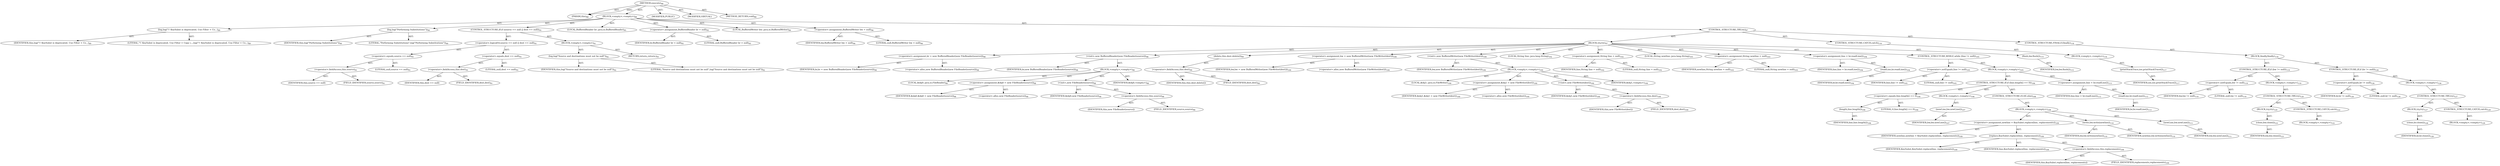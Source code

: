 digraph "execute" {  
"111669149696" [label = <(METHOD,execute)<SUB>88</SUB>> ]
"115964116992" [label = <(PARAM,this)<SUB>88</SUB>> ]
"25769803776" [label = <(BLOCK,&lt;empty&gt;,&lt;empty&gt;)<SUB>88</SUB>> ]
"30064771072" [label = <(log,log(&quot;!! KeySubst is deprecated. Use Filter + Co...)<SUB>89</SUB>> ]
"68719476736" [label = <(IDENTIFIER,this,log(&quot;!! KeySubst is deprecated. Use Filter + Co...)<SUB>89</SUB>> ]
"90194313216" [label = <(LITERAL,&quot;!! KeySubst is deprecated. Use Filter + Copy i...,log(&quot;!! KeySubst is deprecated. Use Filter + Co...)<SUB>89</SUB>> ]
"30064771073" [label = <(log,log(&quot;Performing Substitutions&quot;))<SUB>90</SUB>> ]
"68719476737" [label = <(IDENTIFIER,this,log(&quot;Performing Substitutions&quot;))<SUB>90</SUB>> ]
"90194313217" [label = <(LITERAL,&quot;Performing Substitutions&quot;,log(&quot;Performing Substitutions&quot;))<SUB>90</SUB>> ]
"47244640256" [label = <(CONTROL_STRUCTURE,IF,if (source == null || dest == null))<SUB>91</SUB>> ]
"30064771074" [label = <(&lt;operator&gt;.logicalOr,source == null || dest == null)<SUB>91</SUB>> ]
"30064771075" [label = <(&lt;operator&gt;.equals,source == null)<SUB>91</SUB>> ]
"30064771076" [label = <(&lt;operator&gt;.fieldAccess,this.source)<SUB>91</SUB>> ]
"68719476743" [label = <(IDENTIFIER,this,source == null)> ]
"55834574848" [label = <(FIELD_IDENTIFIER,source,source)<SUB>91</SUB>> ]
"90194313218" [label = <(LITERAL,null,source == null)<SUB>91</SUB>> ]
"30064771077" [label = <(&lt;operator&gt;.equals,dest == null)<SUB>91</SUB>> ]
"30064771078" [label = <(&lt;operator&gt;.fieldAccess,this.dest)<SUB>91</SUB>> ]
"68719476744" [label = <(IDENTIFIER,this,dest == null)> ]
"55834574849" [label = <(FIELD_IDENTIFIER,dest,dest)<SUB>91</SUB>> ]
"90194313219" [label = <(LITERAL,null,dest == null)<SUB>91</SUB>> ]
"25769803777" [label = <(BLOCK,&lt;empty&gt;,&lt;empty&gt;)<SUB>91</SUB>> ]
"30064771079" [label = <(log,log(&quot;Source and destinations must not be null&quot;))<SUB>92</SUB>> ]
"68719476738" [label = <(IDENTIFIER,this,log(&quot;Source and destinations must not be null&quot;))<SUB>92</SUB>> ]
"90194313220" [label = <(LITERAL,&quot;Source and destinations must not be null&quot;,log(&quot;Source and destinations must not be null&quot;))<SUB>92</SUB>> ]
"146028888064" [label = <(RETURN,return;,return;)<SUB>93</SUB>> ]
"94489280512" [label = <(LOCAL,BufferedReader br: java.io.BufferedReader)<SUB>95</SUB>> ]
"30064771080" [label = <(&lt;operator&gt;.assignment,BufferedReader br = null)<SUB>95</SUB>> ]
"68719476745" [label = <(IDENTIFIER,br,BufferedReader br = null)<SUB>95</SUB>> ]
"90194313221" [label = <(LITERAL,null,BufferedReader br = null)<SUB>95</SUB>> ]
"94489280513" [label = <(LOCAL,BufferedWriter bw: java.io.BufferedWriter)<SUB>96</SUB>> ]
"30064771081" [label = <(&lt;operator&gt;.assignment,BufferedWriter bw = null)<SUB>96</SUB>> ]
"68719476746" [label = <(IDENTIFIER,bw,BufferedWriter bw = null)<SUB>96</SUB>> ]
"90194313222" [label = <(LITERAL,null,BufferedWriter bw = null)<SUB>96</SUB>> ]
"47244640257" [label = <(CONTROL_STRUCTURE,TRY,try)<SUB>97</SUB>> ]
"25769803778" [label = <(BLOCK,try,try)<SUB>97</SUB>> ]
"30064771082" [label = <(&lt;operator&gt;.assignment,br = new BufferedReader(new FileReader(source)))<SUB>98</SUB>> ]
"68719476747" [label = <(IDENTIFIER,br,br = new BufferedReader(new FileReader(source)))<SUB>98</SUB>> ]
"30064771083" [label = <(&lt;operator&gt;.alloc,new BufferedReader(new FileReader(source)))<SUB>98</SUB>> ]
"30064771084" [label = <(&lt;init&gt;,new BufferedReader(new FileReader(source)))<SUB>98</SUB>> ]
"68719476748" [label = <(IDENTIFIER,br,new BufferedReader(new FileReader(source)))<SUB>98</SUB>> ]
"25769803779" [label = <(BLOCK,&lt;empty&gt;,&lt;empty&gt;)<SUB>98</SUB>> ]
"94489280514" [label = <(LOCAL,$obj0: java.io.FileReader)<SUB>98</SUB>> ]
"30064771085" [label = <(&lt;operator&gt;.assignment,$obj0 = new FileReader(source))<SUB>98</SUB>> ]
"68719476749" [label = <(IDENTIFIER,$obj0,$obj0 = new FileReader(source))<SUB>98</SUB>> ]
"30064771086" [label = <(&lt;operator&gt;.alloc,new FileReader(source))<SUB>98</SUB>> ]
"30064771087" [label = <(&lt;init&gt;,new FileReader(source))<SUB>98</SUB>> ]
"68719476750" [label = <(IDENTIFIER,$obj0,new FileReader(source))<SUB>98</SUB>> ]
"30064771088" [label = <(&lt;operator&gt;.fieldAccess,this.source)<SUB>98</SUB>> ]
"68719476751" [label = <(IDENTIFIER,this,new FileReader(source))> ]
"55834574850" [label = <(FIELD_IDENTIFIER,source,source)<SUB>98</SUB>> ]
"68719476752" [label = <(IDENTIFIER,$obj0,&lt;empty&gt;)<SUB>98</SUB>> ]
"30064771089" [label = <(delete,this.dest.delete())<SUB>99</SUB>> ]
"30064771090" [label = <(&lt;operator&gt;.fieldAccess,this.dest)<SUB>99</SUB>> ]
"68719476753" [label = <(IDENTIFIER,this,this.dest.delete())> ]
"55834574851" [label = <(FIELD_IDENTIFIER,dest,dest)<SUB>99</SUB>> ]
"30064771091" [label = <(&lt;operator&gt;.assignment,bw = new BufferedWriter(new FileWriter(dest)))<SUB>100</SUB>> ]
"68719476754" [label = <(IDENTIFIER,bw,bw = new BufferedWriter(new FileWriter(dest)))<SUB>100</SUB>> ]
"30064771092" [label = <(&lt;operator&gt;.alloc,new BufferedWriter(new FileWriter(dest)))<SUB>100</SUB>> ]
"30064771093" [label = <(&lt;init&gt;,new BufferedWriter(new FileWriter(dest)))<SUB>100</SUB>> ]
"68719476755" [label = <(IDENTIFIER,bw,new BufferedWriter(new FileWriter(dest)))<SUB>100</SUB>> ]
"25769803780" [label = <(BLOCK,&lt;empty&gt;,&lt;empty&gt;)<SUB>100</SUB>> ]
"94489280515" [label = <(LOCAL,$obj1: java.io.FileWriter)<SUB>100</SUB>> ]
"30064771094" [label = <(&lt;operator&gt;.assignment,$obj1 = new FileWriter(dest))<SUB>100</SUB>> ]
"68719476756" [label = <(IDENTIFIER,$obj1,$obj1 = new FileWriter(dest))<SUB>100</SUB>> ]
"30064771095" [label = <(&lt;operator&gt;.alloc,new FileWriter(dest))<SUB>100</SUB>> ]
"30064771096" [label = <(&lt;init&gt;,new FileWriter(dest))<SUB>100</SUB>> ]
"68719476757" [label = <(IDENTIFIER,$obj1,new FileWriter(dest))<SUB>100</SUB>> ]
"30064771097" [label = <(&lt;operator&gt;.fieldAccess,this.dest)<SUB>100</SUB>> ]
"68719476758" [label = <(IDENTIFIER,this,new FileWriter(dest))> ]
"55834574852" [label = <(FIELD_IDENTIFIER,dest,dest)<SUB>100</SUB>> ]
"68719476759" [label = <(IDENTIFIER,$obj1,&lt;empty&gt;)<SUB>100</SUB>> ]
"94489280516" [label = <(LOCAL,String line: java.lang.String)<SUB>102</SUB>> ]
"30064771098" [label = <(&lt;operator&gt;.assignment,String line = null)<SUB>102</SUB>> ]
"68719476760" [label = <(IDENTIFIER,line,String line = null)<SUB>102</SUB>> ]
"90194313223" [label = <(LITERAL,null,String line = null)<SUB>102</SUB>> ]
"94489280517" [label = <(LOCAL,String newline: java.lang.String)<SUB>103</SUB>> ]
"30064771099" [label = <(&lt;operator&gt;.assignment,String newline = null)<SUB>103</SUB>> ]
"68719476761" [label = <(IDENTIFIER,newline,String newline = null)<SUB>103</SUB>> ]
"90194313224" [label = <(LITERAL,null,String newline = null)<SUB>103</SUB>> ]
"30064771100" [label = <(&lt;operator&gt;.assignment,line = br.readLine())<SUB>104</SUB>> ]
"68719476762" [label = <(IDENTIFIER,line,line = br.readLine())<SUB>104</SUB>> ]
"30064771101" [label = <(readLine,br.readLine())<SUB>104</SUB>> ]
"68719476763" [label = <(IDENTIFIER,br,br.readLine())<SUB>104</SUB>> ]
"47244640258" [label = <(CONTROL_STRUCTURE,WHILE,while (line != null))<SUB>105</SUB>> ]
"30064771102" [label = <(&lt;operator&gt;.notEquals,line != null)<SUB>105</SUB>> ]
"68719476764" [label = <(IDENTIFIER,line,line != null)<SUB>105</SUB>> ]
"90194313225" [label = <(LITERAL,null,line != null)<SUB>105</SUB>> ]
"25769803781" [label = <(BLOCK,&lt;empty&gt;,&lt;empty&gt;)<SUB>105</SUB>> ]
"47244640259" [label = <(CONTROL_STRUCTURE,IF,if (line.length() == 0))<SUB>106</SUB>> ]
"30064771103" [label = <(&lt;operator&gt;.equals,line.length() == 0)<SUB>106</SUB>> ]
"30064771104" [label = <(length,line.length())<SUB>106</SUB>> ]
"68719476765" [label = <(IDENTIFIER,line,line.length())<SUB>106</SUB>> ]
"90194313226" [label = <(LITERAL,0,line.length() == 0)<SUB>106</SUB>> ]
"25769803782" [label = <(BLOCK,&lt;empty&gt;,&lt;empty&gt;)<SUB>106</SUB>> ]
"30064771105" [label = <(newLine,bw.newLine())<SUB>107</SUB>> ]
"68719476766" [label = <(IDENTIFIER,bw,bw.newLine())<SUB>107</SUB>> ]
"47244640260" [label = <(CONTROL_STRUCTURE,ELSE,else)<SUB>108</SUB>> ]
"25769803783" [label = <(BLOCK,&lt;empty&gt;,&lt;empty&gt;)<SUB>108</SUB>> ]
"30064771106" [label = <(&lt;operator&gt;.assignment,newline = KeySubst.replace(line, replacements))<SUB>109</SUB>> ]
"68719476767" [label = <(IDENTIFIER,newline,newline = KeySubst.replace(line, replacements))<SUB>109</SUB>> ]
"30064771107" [label = <(replace,KeySubst.replace(line, replacements))<SUB>109</SUB>> ]
"68719476768" [label = <(IDENTIFIER,KeySubst,KeySubst.replace(line, replacements))<SUB>109</SUB>> ]
"68719476769" [label = <(IDENTIFIER,line,KeySubst.replace(line, replacements))<SUB>109</SUB>> ]
"30064771108" [label = <(&lt;operator&gt;.fieldAccess,this.replacements)<SUB>109</SUB>> ]
"68719476770" [label = <(IDENTIFIER,this,KeySubst.replace(line, replacements))> ]
"55834574853" [label = <(FIELD_IDENTIFIER,replacements,replacements)<SUB>109</SUB>> ]
"30064771109" [label = <(write,bw.write(newline))<SUB>110</SUB>> ]
"68719476771" [label = <(IDENTIFIER,bw,bw.write(newline))<SUB>110</SUB>> ]
"68719476772" [label = <(IDENTIFIER,newline,bw.write(newline))<SUB>110</SUB>> ]
"30064771110" [label = <(newLine,bw.newLine())<SUB>111</SUB>> ]
"68719476773" [label = <(IDENTIFIER,bw,bw.newLine())<SUB>111</SUB>> ]
"30064771111" [label = <(&lt;operator&gt;.assignment,line = br.readLine())<SUB>113</SUB>> ]
"68719476774" [label = <(IDENTIFIER,line,line = br.readLine())<SUB>113</SUB>> ]
"30064771112" [label = <(readLine,br.readLine())<SUB>113</SUB>> ]
"68719476775" [label = <(IDENTIFIER,br,br.readLine())<SUB>113</SUB>> ]
"30064771113" [label = <(flush,bw.flush())<SUB>115</SUB>> ]
"68719476776" [label = <(IDENTIFIER,bw,bw.flush())<SUB>115</SUB>> ]
"47244640261" [label = <(CONTROL_STRUCTURE,CATCH,catch)<SUB>116</SUB>> ]
"25769803784" [label = <(BLOCK,&lt;empty&gt;,&lt;empty&gt;)<SUB>116</SUB>> ]
"30064771114" [label = <(printStackTrace,ioe.printStackTrace())<SUB>117</SUB>> ]
"68719476777" [label = <(IDENTIFIER,ioe,ioe.printStackTrace())<SUB>117</SUB>> ]
"47244640262" [label = <(CONTROL_STRUCTURE,FINALLY,finally)<SUB>118</SUB>> ]
"25769803785" [label = <(BLOCK,finally,finally)<SUB>118</SUB>> ]
"47244640263" [label = <(CONTROL_STRUCTURE,IF,if (bw != null))<SUB>119</SUB>> ]
"30064771115" [label = <(&lt;operator&gt;.notEquals,bw != null)<SUB>119</SUB>> ]
"68719476778" [label = <(IDENTIFIER,bw,bw != null)<SUB>119</SUB>> ]
"90194313227" [label = <(LITERAL,null,bw != null)<SUB>119</SUB>> ]
"25769803786" [label = <(BLOCK,&lt;empty&gt;,&lt;empty&gt;)<SUB>119</SUB>> ]
"47244640264" [label = <(CONTROL_STRUCTURE,TRY,try)<SUB>120</SUB>> ]
"25769803787" [label = <(BLOCK,try,try)<SUB>120</SUB>> ]
"30064771116" [label = <(close,bw.close())<SUB>121</SUB>> ]
"68719476779" [label = <(IDENTIFIER,bw,bw.close())<SUB>121</SUB>> ]
"47244640265" [label = <(CONTROL_STRUCTURE,CATCH,catch)<SUB>122</SUB>> ]
"25769803788" [label = <(BLOCK,&lt;empty&gt;,&lt;empty&gt;)<SUB>122</SUB>> ]
"47244640266" [label = <(CONTROL_STRUCTURE,IF,if (br != null))<SUB>126</SUB>> ]
"30064771117" [label = <(&lt;operator&gt;.notEquals,br != null)<SUB>126</SUB>> ]
"68719476780" [label = <(IDENTIFIER,br,br != null)<SUB>126</SUB>> ]
"90194313228" [label = <(LITERAL,null,br != null)<SUB>126</SUB>> ]
"25769803789" [label = <(BLOCK,&lt;empty&gt;,&lt;empty&gt;)<SUB>126</SUB>> ]
"47244640267" [label = <(CONTROL_STRUCTURE,TRY,try)<SUB>127</SUB>> ]
"25769803790" [label = <(BLOCK,try,try)<SUB>127</SUB>> ]
"30064771118" [label = <(close,br.close())<SUB>128</SUB>> ]
"68719476781" [label = <(IDENTIFIER,br,br.close())<SUB>128</SUB>> ]
"47244640268" [label = <(CONTROL_STRUCTURE,CATCH,catch)<SUB>129</SUB>> ]
"25769803791" [label = <(BLOCK,&lt;empty&gt;,&lt;empty&gt;)<SUB>129</SUB>> ]
"133143986180" [label = <(MODIFIER,PUBLIC)> ]
"133143986181" [label = <(MODIFIER,VIRTUAL)> ]
"128849018880" [label = <(METHOD_RETURN,void)<SUB>88</SUB>> ]
  "111669149696" -> "115964116992"  [ label = "AST: "] 
  "111669149696" -> "25769803776"  [ label = "AST: "] 
  "111669149696" -> "133143986180"  [ label = "AST: "] 
  "111669149696" -> "133143986181"  [ label = "AST: "] 
  "111669149696" -> "128849018880"  [ label = "AST: "] 
  "25769803776" -> "30064771072"  [ label = "AST: "] 
  "25769803776" -> "30064771073"  [ label = "AST: "] 
  "25769803776" -> "47244640256"  [ label = "AST: "] 
  "25769803776" -> "94489280512"  [ label = "AST: "] 
  "25769803776" -> "30064771080"  [ label = "AST: "] 
  "25769803776" -> "94489280513"  [ label = "AST: "] 
  "25769803776" -> "30064771081"  [ label = "AST: "] 
  "25769803776" -> "47244640257"  [ label = "AST: "] 
  "30064771072" -> "68719476736"  [ label = "AST: "] 
  "30064771072" -> "90194313216"  [ label = "AST: "] 
  "30064771073" -> "68719476737"  [ label = "AST: "] 
  "30064771073" -> "90194313217"  [ label = "AST: "] 
  "47244640256" -> "30064771074"  [ label = "AST: "] 
  "47244640256" -> "25769803777"  [ label = "AST: "] 
  "30064771074" -> "30064771075"  [ label = "AST: "] 
  "30064771074" -> "30064771077"  [ label = "AST: "] 
  "30064771075" -> "30064771076"  [ label = "AST: "] 
  "30064771075" -> "90194313218"  [ label = "AST: "] 
  "30064771076" -> "68719476743"  [ label = "AST: "] 
  "30064771076" -> "55834574848"  [ label = "AST: "] 
  "30064771077" -> "30064771078"  [ label = "AST: "] 
  "30064771077" -> "90194313219"  [ label = "AST: "] 
  "30064771078" -> "68719476744"  [ label = "AST: "] 
  "30064771078" -> "55834574849"  [ label = "AST: "] 
  "25769803777" -> "30064771079"  [ label = "AST: "] 
  "25769803777" -> "146028888064"  [ label = "AST: "] 
  "30064771079" -> "68719476738"  [ label = "AST: "] 
  "30064771079" -> "90194313220"  [ label = "AST: "] 
  "30064771080" -> "68719476745"  [ label = "AST: "] 
  "30064771080" -> "90194313221"  [ label = "AST: "] 
  "30064771081" -> "68719476746"  [ label = "AST: "] 
  "30064771081" -> "90194313222"  [ label = "AST: "] 
  "47244640257" -> "25769803778"  [ label = "AST: "] 
  "47244640257" -> "47244640261"  [ label = "AST: "] 
  "47244640257" -> "47244640262"  [ label = "AST: "] 
  "25769803778" -> "30064771082"  [ label = "AST: "] 
  "25769803778" -> "30064771084"  [ label = "AST: "] 
  "25769803778" -> "30064771089"  [ label = "AST: "] 
  "25769803778" -> "30064771091"  [ label = "AST: "] 
  "25769803778" -> "30064771093"  [ label = "AST: "] 
  "25769803778" -> "94489280516"  [ label = "AST: "] 
  "25769803778" -> "30064771098"  [ label = "AST: "] 
  "25769803778" -> "94489280517"  [ label = "AST: "] 
  "25769803778" -> "30064771099"  [ label = "AST: "] 
  "25769803778" -> "30064771100"  [ label = "AST: "] 
  "25769803778" -> "47244640258"  [ label = "AST: "] 
  "25769803778" -> "30064771113"  [ label = "AST: "] 
  "30064771082" -> "68719476747"  [ label = "AST: "] 
  "30064771082" -> "30064771083"  [ label = "AST: "] 
  "30064771084" -> "68719476748"  [ label = "AST: "] 
  "30064771084" -> "25769803779"  [ label = "AST: "] 
  "25769803779" -> "94489280514"  [ label = "AST: "] 
  "25769803779" -> "30064771085"  [ label = "AST: "] 
  "25769803779" -> "30064771087"  [ label = "AST: "] 
  "25769803779" -> "68719476752"  [ label = "AST: "] 
  "30064771085" -> "68719476749"  [ label = "AST: "] 
  "30064771085" -> "30064771086"  [ label = "AST: "] 
  "30064771087" -> "68719476750"  [ label = "AST: "] 
  "30064771087" -> "30064771088"  [ label = "AST: "] 
  "30064771088" -> "68719476751"  [ label = "AST: "] 
  "30064771088" -> "55834574850"  [ label = "AST: "] 
  "30064771089" -> "30064771090"  [ label = "AST: "] 
  "30064771090" -> "68719476753"  [ label = "AST: "] 
  "30064771090" -> "55834574851"  [ label = "AST: "] 
  "30064771091" -> "68719476754"  [ label = "AST: "] 
  "30064771091" -> "30064771092"  [ label = "AST: "] 
  "30064771093" -> "68719476755"  [ label = "AST: "] 
  "30064771093" -> "25769803780"  [ label = "AST: "] 
  "25769803780" -> "94489280515"  [ label = "AST: "] 
  "25769803780" -> "30064771094"  [ label = "AST: "] 
  "25769803780" -> "30064771096"  [ label = "AST: "] 
  "25769803780" -> "68719476759"  [ label = "AST: "] 
  "30064771094" -> "68719476756"  [ label = "AST: "] 
  "30064771094" -> "30064771095"  [ label = "AST: "] 
  "30064771096" -> "68719476757"  [ label = "AST: "] 
  "30064771096" -> "30064771097"  [ label = "AST: "] 
  "30064771097" -> "68719476758"  [ label = "AST: "] 
  "30064771097" -> "55834574852"  [ label = "AST: "] 
  "30064771098" -> "68719476760"  [ label = "AST: "] 
  "30064771098" -> "90194313223"  [ label = "AST: "] 
  "30064771099" -> "68719476761"  [ label = "AST: "] 
  "30064771099" -> "90194313224"  [ label = "AST: "] 
  "30064771100" -> "68719476762"  [ label = "AST: "] 
  "30064771100" -> "30064771101"  [ label = "AST: "] 
  "30064771101" -> "68719476763"  [ label = "AST: "] 
  "47244640258" -> "30064771102"  [ label = "AST: "] 
  "47244640258" -> "25769803781"  [ label = "AST: "] 
  "30064771102" -> "68719476764"  [ label = "AST: "] 
  "30064771102" -> "90194313225"  [ label = "AST: "] 
  "25769803781" -> "47244640259"  [ label = "AST: "] 
  "25769803781" -> "30064771111"  [ label = "AST: "] 
  "47244640259" -> "30064771103"  [ label = "AST: "] 
  "47244640259" -> "25769803782"  [ label = "AST: "] 
  "47244640259" -> "47244640260"  [ label = "AST: "] 
  "30064771103" -> "30064771104"  [ label = "AST: "] 
  "30064771103" -> "90194313226"  [ label = "AST: "] 
  "30064771104" -> "68719476765"  [ label = "AST: "] 
  "25769803782" -> "30064771105"  [ label = "AST: "] 
  "30064771105" -> "68719476766"  [ label = "AST: "] 
  "47244640260" -> "25769803783"  [ label = "AST: "] 
  "25769803783" -> "30064771106"  [ label = "AST: "] 
  "25769803783" -> "30064771109"  [ label = "AST: "] 
  "25769803783" -> "30064771110"  [ label = "AST: "] 
  "30064771106" -> "68719476767"  [ label = "AST: "] 
  "30064771106" -> "30064771107"  [ label = "AST: "] 
  "30064771107" -> "68719476768"  [ label = "AST: "] 
  "30064771107" -> "68719476769"  [ label = "AST: "] 
  "30064771107" -> "30064771108"  [ label = "AST: "] 
  "30064771108" -> "68719476770"  [ label = "AST: "] 
  "30064771108" -> "55834574853"  [ label = "AST: "] 
  "30064771109" -> "68719476771"  [ label = "AST: "] 
  "30064771109" -> "68719476772"  [ label = "AST: "] 
  "30064771110" -> "68719476773"  [ label = "AST: "] 
  "30064771111" -> "68719476774"  [ label = "AST: "] 
  "30064771111" -> "30064771112"  [ label = "AST: "] 
  "30064771112" -> "68719476775"  [ label = "AST: "] 
  "30064771113" -> "68719476776"  [ label = "AST: "] 
  "47244640261" -> "25769803784"  [ label = "AST: "] 
  "25769803784" -> "30064771114"  [ label = "AST: "] 
  "30064771114" -> "68719476777"  [ label = "AST: "] 
  "47244640262" -> "25769803785"  [ label = "AST: "] 
  "25769803785" -> "47244640263"  [ label = "AST: "] 
  "25769803785" -> "47244640266"  [ label = "AST: "] 
  "47244640263" -> "30064771115"  [ label = "AST: "] 
  "47244640263" -> "25769803786"  [ label = "AST: "] 
  "30064771115" -> "68719476778"  [ label = "AST: "] 
  "30064771115" -> "90194313227"  [ label = "AST: "] 
  "25769803786" -> "47244640264"  [ label = "AST: "] 
  "47244640264" -> "25769803787"  [ label = "AST: "] 
  "47244640264" -> "47244640265"  [ label = "AST: "] 
  "25769803787" -> "30064771116"  [ label = "AST: "] 
  "30064771116" -> "68719476779"  [ label = "AST: "] 
  "47244640265" -> "25769803788"  [ label = "AST: "] 
  "47244640266" -> "30064771117"  [ label = "AST: "] 
  "47244640266" -> "25769803789"  [ label = "AST: "] 
  "30064771117" -> "68719476780"  [ label = "AST: "] 
  "30064771117" -> "90194313228"  [ label = "AST: "] 
  "25769803789" -> "47244640267"  [ label = "AST: "] 
  "47244640267" -> "25769803790"  [ label = "AST: "] 
  "47244640267" -> "47244640268"  [ label = "AST: "] 
  "25769803790" -> "30064771118"  [ label = "AST: "] 
  "30064771118" -> "68719476781"  [ label = "AST: "] 
  "47244640268" -> "25769803791"  [ label = "AST: "] 
  "111669149696" -> "115964116992"  [ label = "DDG: "] 
}
